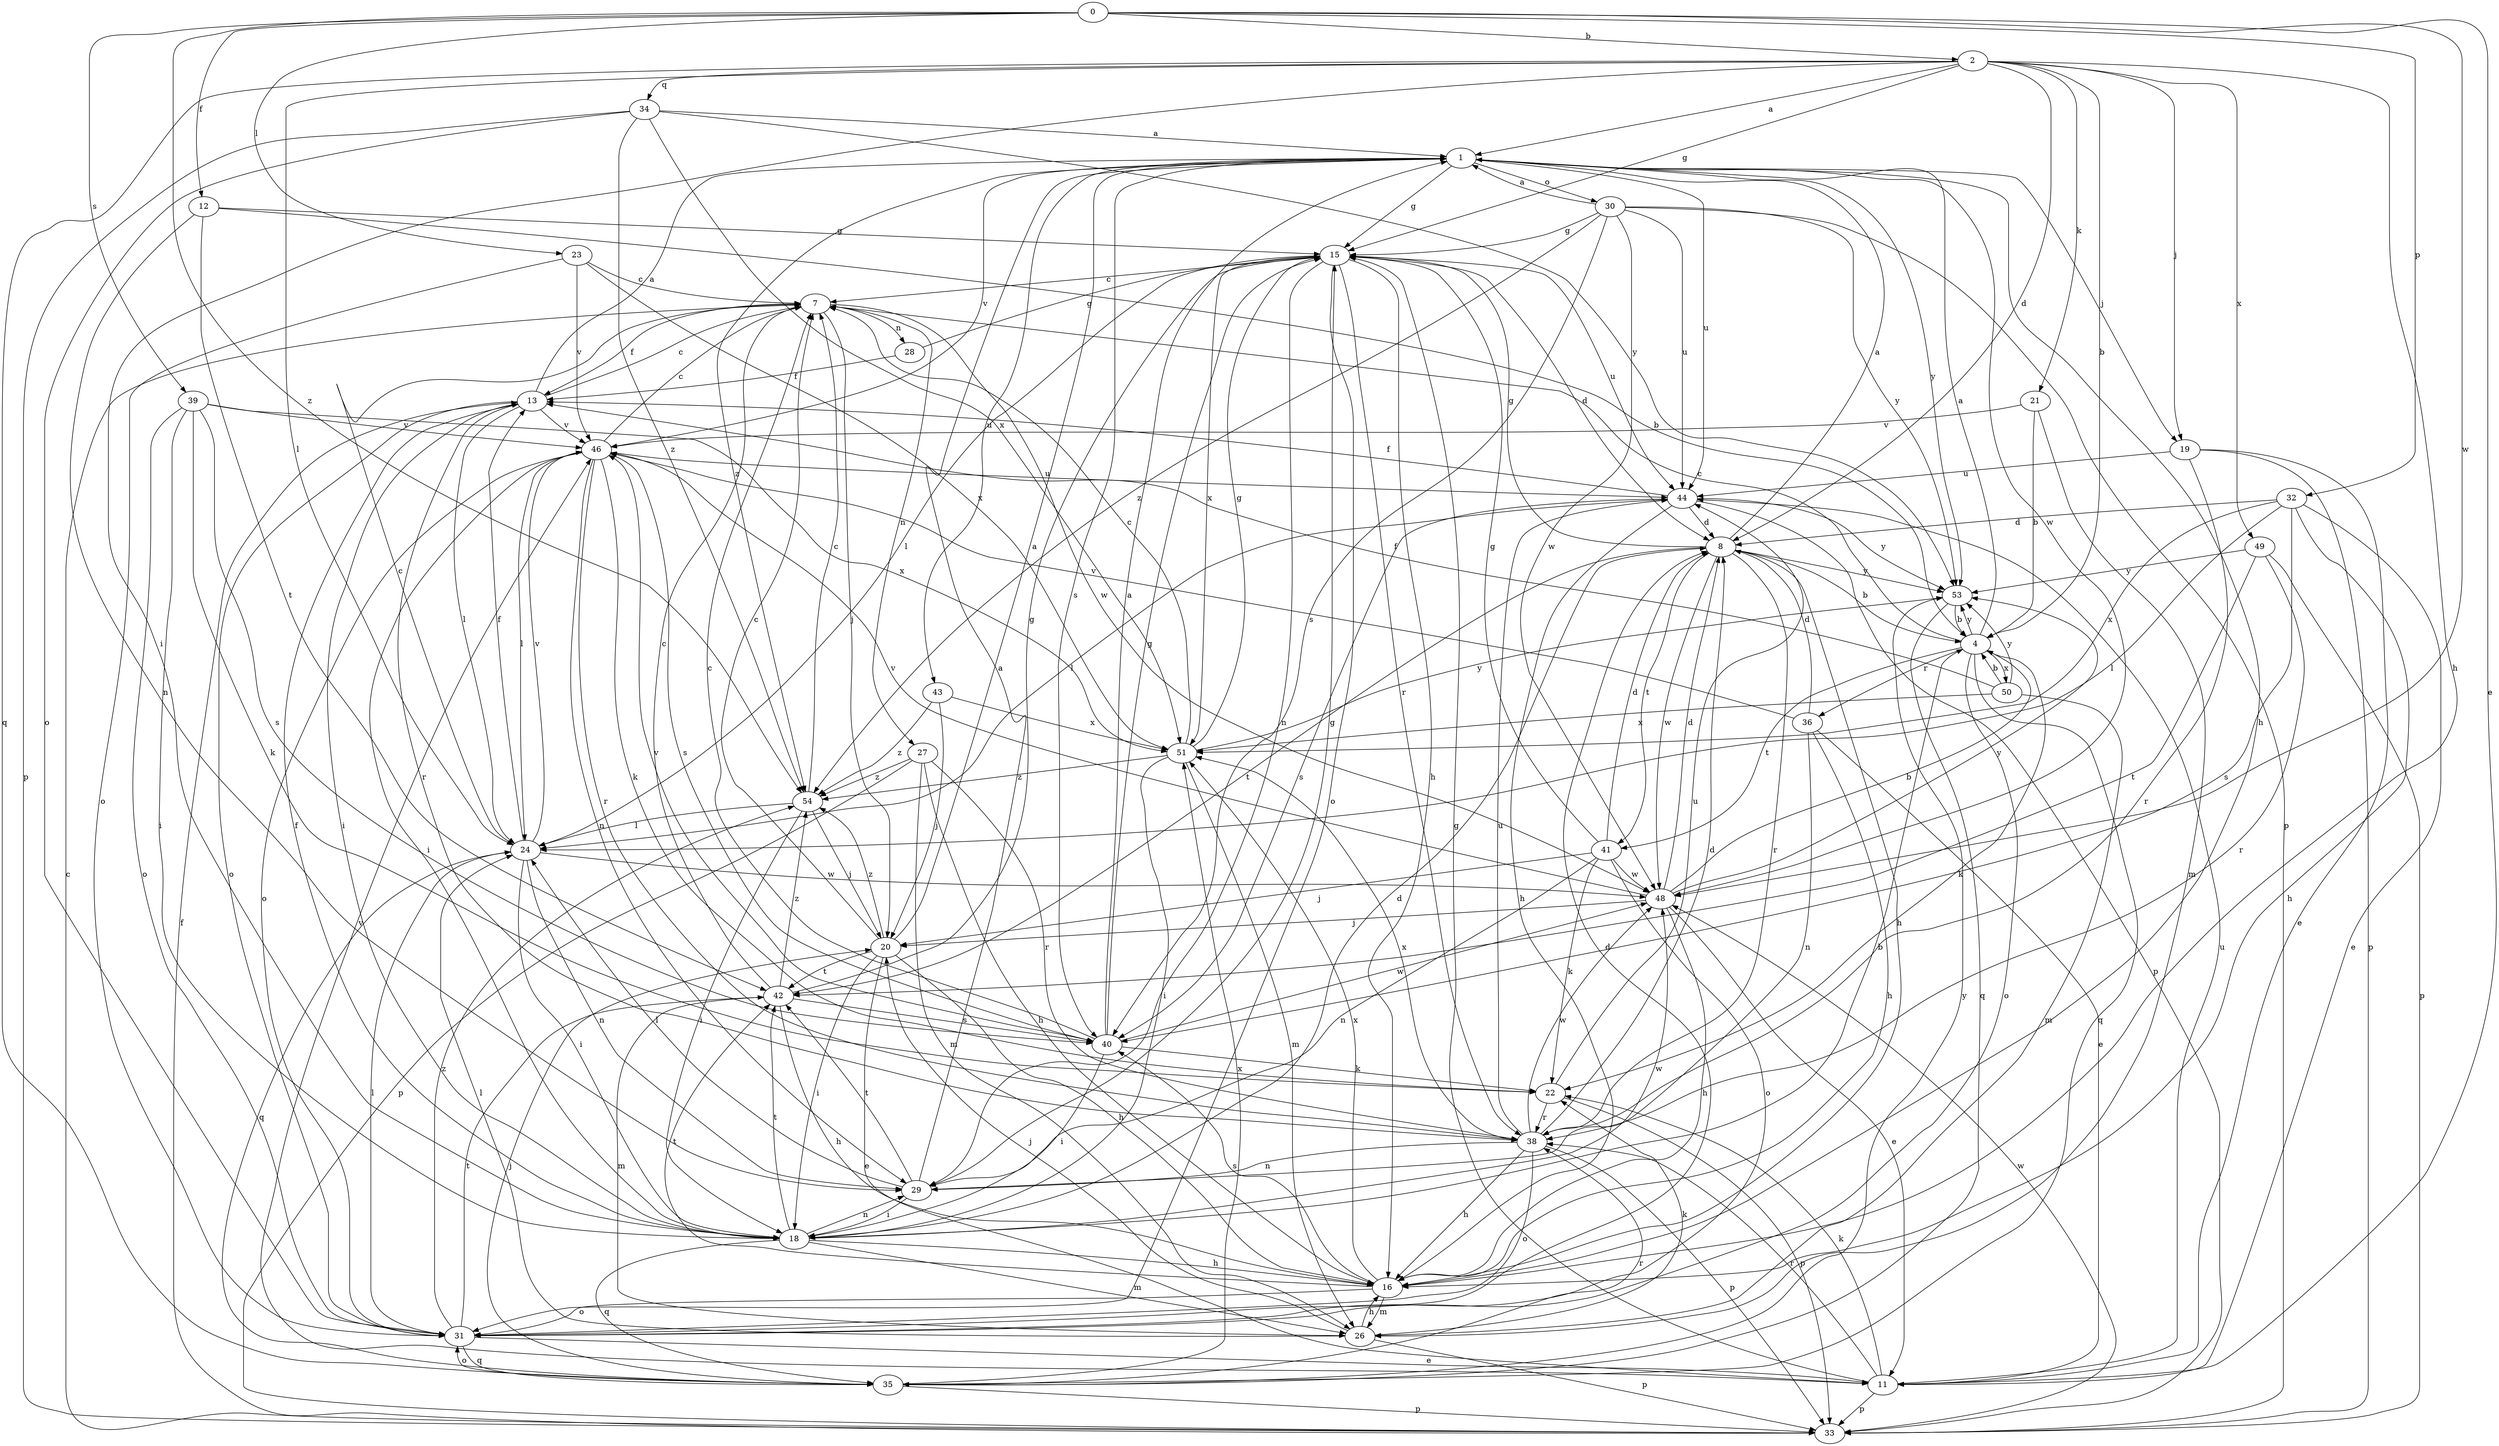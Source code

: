 strict digraph  {
0;
1;
2;
4;
7;
8;
11;
12;
13;
15;
16;
18;
19;
20;
21;
22;
23;
24;
26;
27;
28;
29;
30;
31;
32;
33;
34;
35;
36;
38;
39;
40;
41;
42;
43;
44;
46;
48;
49;
50;
51;
53;
54;
0 -> 2  [label=b];
0 -> 11  [label=e];
0 -> 12  [label=f];
0 -> 23  [label=l];
0 -> 32  [label=p];
0 -> 39  [label=s];
0 -> 48  [label=w];
0 -> 54  [label=z];
1 -> 15  [label=g];
1 -> 16  [label=h];
1 -> 19  [label=j];
1 -> 30  [label=o];
1 -> 40  [label=s];
1 -> 43  [label=u];
1 -> 44  [label=u];
1 -> 46  [label=v];
1 -> 48  [label=w];
1 -> 53  [label=y];
1 -> 54  [label=z];
2 -> 1  [label=a];
2 -> 4  [label=b];
2 -> 8  [label=d];
2 -> 15  [label=g];
2 -> 16  [label=h];
2 -> 18  [label=i];
2 -> 19  [label=j];
2 -> 21  [label=k];
2 -> 24  [label=l];
2 -> 34  [label=q];
2 -> 35  [label=q];
2 -> 49  [label=x];
4 -> 1  [label=a];
4 -> 7  [label=c];
4 -> 22  [label=k];
4 -> 31  [label=o];
4 -> 35  [label=q];
4 -> 36  [label=r];
4 -> 41  [label=t];
4 -> 50  [label=x];
4 -> 53  [label=y];
7 -> 13  [label=f];
7 -> 20  [label=j];
7 -> 27  [label=n];
7 -> 28  [label=n];
7 -> 48  [label=w];
8 -> 1  [label=a];
8 -> 4  [label=b];
8 -> 15  [label=g];
8 -> 16  [label=h];
8 -> 38  [label=r];
8 -> 41  [label=t];
8 -> 42  [label=t];
8 -> 48  [label=w];
8 -> 53  [label=y];
11 -> 15  [label=g];
11 -> 22  [label=k];
11 -> 33  [label=p];
11 -> 38  [label=r];
11 -> 44  [label=u];
11 -> 46  [label=v];
12 -> 4  [label=b];
12 -> 15  [label=g];
12 -> 29  [label=n];
12 -> 42  [label=t];
13 -> 1  [label=a];
13 -> 7  [label=c];
13 -> 18  [label=i];
13 -> 24  [label=l];
13 -> 31  [label=o];
13 -> 38  [label=r];
13 -> 46  [label=v];
15 -> 7  [label=c];
15 -> 8  [label=d];
15 -> 16  [label=h];
15 -> 24  [label=l];
15 -> 29  [label=n];
15 -> 31  [label=o];
15 -> 38  [label=r];
15 -> 44  [label=u];
15 -> 51  [label=x];
16 -> 26  [label=m];
16 -> 31  [label=o];
16 -> 40  [label=s];
16 -> 42  [label=t];
16 -> 51  [label=x];
18 -> 4  [label=b];
18 -> 8  [label=d];
18 -> 13  [label=f];
18 -> 16  [label=h];
18 -> 26  [label=m];
18 -> 29  [label=n];
18 -> 35  [label=q];
18 -> 42  [label=t];
18 -> 48  [label=w];
19 -> 11  [label=e];
19 -> 33  [label=p];
19 -> 38  [label=r];
19 -> 44  [label=u];
20 -> 1  [label=a];
20 -> 7  [label=c];
20 -> 11  [label=e];
20 -> 16  [label=h];
20 -> 18  [label=i];
20 -> 42  [label=t];
20 -> 54  [label=z];
21 -> 4  [label=b];
21 -> 26  [label=m];
21 -> 46  [label=v];
22 -> 33  [label=p];
22 -> 38  [label=r];
22 -> 44  [label=u];
23 -> 7  [label=c];
23 -> 31  [label=o];
23 -> 46  [label=v];
23 -> 51  [label=x];
24 -> 7  [label=c];
24 -> 13  [label=f];
24 -> 18  [label=i];
24 -> 29  [label=n];
24 -> 35  [label=q];
24 -> 46  [label=v];
24 -> 48  [label=w];
26 -> 16  [label=h];
26 -> 20  [label=j];
26 -> 22  [label=k];
26 -> 24  [label=l];
26 -> 33  [label=p];
27 -> 16  [label=h];
27 -> 26  [label=m];
27 -> 33  [label=p];
27 -> 38  [label=r];
27 -> 54  [label=z];
28 -> 13  [label=f];
28 -> 15  [label=g];
29 -> 1  [label=a];
29 -> 15  [label=g];
29 -> 18  [label=i];
29 -> 24  [label=l];
29 -> 42  [label=t];
30 -> 1  [label=a];
30 -> 15  [label=g];
30 -> 33  [label=p];
30 -> 40  [label=s];
30 -> 44  [label=u];
30 -> 48  [label=w];
30 -> 53  [label=y];
30 -> 54  [label=z];
31 -> 8  [label=d];
31 -> 11  [label=e];
31 -> 24  [label=l];
31 -> 35  [label=q];
31 -> 42  [label=t];
31 -> 54  [label=z];
32 -> 8  [label=d];
32 -> 11  [label=e];
32 -> 16  [label=h];
32 -> 24  [label=l];
32 -> 40  [label=s];
32 -> 51  [label=x];
33 -> 7  [label=c];
33 -> 13  [label=f];
33 -> 48  [label=w];
34 -> 1  [label=a];
34 -> 31  [label=o];
34 -> 33  [label=p];
34 -> 51  [label=x];
34 -> 53  [label=y];
34 -> 54  [label=z];
35 -> 20  [label=j];
35 -> 31  [label=o];
35 -> 33  [label=p];
35 -> 38  [label=r];
35 -> 51  [label=x];
35 -> 53  [label=y];
36 -> 8  [label=d];
36 -> 11  [label=e];
36 -> 16  [label=h];
36 -> 29  [label=n];
36 -> 46  [label=v];
38 -> 8  [label=d];
38 -> 16  [label=h];
38 -> 29  [label=n];
38 -> 31  [label=o];
38 -> 33  [label=p];
38 -> 44  [label=u];
38 -> 48  [label=w];
38 -> 51  [label=x];
39 -> 18  [label=i];
39 -> 22  [label=k];
39 -> 31  [label=o];
39 -> 40  [label=s];
39 -> 46  [label=v];
39 -> 51  [label=x];
40 -> 1  [label=a];
40 -> 7  [label=c];
40 -> 15  [label=g];
40 -> 18  [label=i];
40 -> 22  [label=k];
40 -> 46  [label=v];
40 -> 48  [label=w];
41 -> 8  [label=d];
41 -> 15  [label=g];
41 -> 20  [label=j];
41 -> 22  [label=k];
41 -> 29  [label=n];
41 -> 31  [label=o];
41 -> 48  [label=w];
42 -> 7  [label=c];
42 -> 15  [label=g];
42 -> 16  [label=h];
42 -> 26  [label=m];
42 -> 40  [label=s];
42 -> 54  [label=z];
43 -> 20  [label=j];
43 -> 51  [label=x];
43 -> 54  [label=z];
44 -> 8  [label=d];
44 -> 13  [label=f];
44 -> 16  [label=h];
44 -> 24  [label=l];
44 -> 33  [label=p];
44 -> 40  [label=s];
44 -> 53  [label=y];
46 -> 7  [label=c];
46 -> 18  [label=i];
46 -> 22  [label=k];
46 -> 24  [label=l];
46 -> 29  [label=n];
46 -> 31  [label=o];
46 -> 38  [label=r];
46 -> 40  [label=s];
46 -> 44  [label=u];
48 -> 4  [label=b];
48 -> 8  [label=d];
48 -> 11  [label=e];
48 -> 16  [label=h];
48 -> 20  [label=j];
48 -> 46  [label=v];
48 -> 53  [label=y];
49 -> 33  [label=p];
49 -> 38  [label=r];
49 -> 42  [label=t];
49 -> 53  [label=y];
50 -> 4  [label=b];
50 -> 13  [label=f];
50 -> 26  [label=m];
50 -> 51  [label=x];
50 -> 53  [label=y];
51 -> 7  [label=c];
51 -> 15  [label=g];
51 -> 18  [label=i];
51 -> 26  [label=m];
51 -> 53  [label=y];
51 -> 54  [label=z];
53 -> 4  [label=b];
53 -> 35  [label=q];
54 -> 7  [label=c];
54 -> 18  [label=i];
54 -> 20  [label=j];
54 -> 24  [label=l];
}

